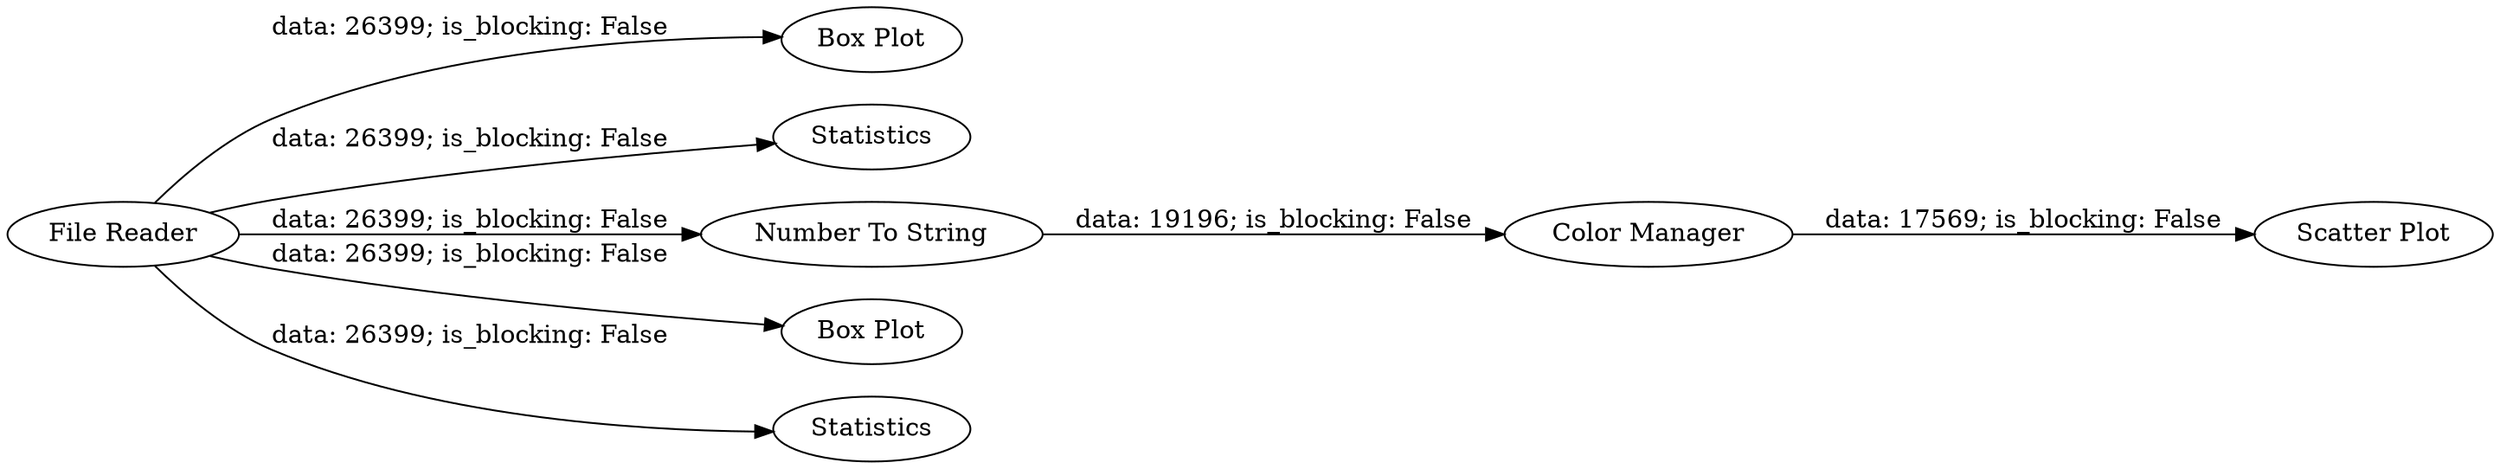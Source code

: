 digraph {
	"-3323652932972248985_7" [label="Color Manager"]
	"-3323652932972248985_5" [label="Box Plot"]
	"-3323652932972248985_10" [label=Statistics]
	"-3323652932972248985_6" [label="Scatter Plot"]
	"-3323652932972248985_8" [label="Number To String"]
	"-3323652932972248985_4" [label="Box Plot"]
	"-3323652932972248985_1" [label="File Reader"]
	"-3323652932972248985_2" [label=Statistics]
	"-3323652932972248985_8" -> "-3323652932972248985_7" [label="data: 19196; is_blocking: False"]
	"-3323652932972248985_7" -> "-3323652932972248985_6" [label="data: 17569; is_blocking: False"]
	"-3323652932972248985_1" -> "-3323652932972248985_8" [label="data: 26399; is_blocking: False"]
	"-3323652932972248985_1" -> "-3323652932972248985_2" [label="data: 26399; is_blocking: False"]
	"-3323652932972248985_1" -> "-3323652932972248985_10" [label="data: 26399; is_blocking: False"]
	"-3323652932972248985_1" -> "-3323652932972248985_4" [label="data: 26399; is_blocking: False"]
	"-3323652932972248985_1" -> "-3323652932972248985_5" [label="data: 26399; is_blocking: False"]
	rankdir=LR
}
